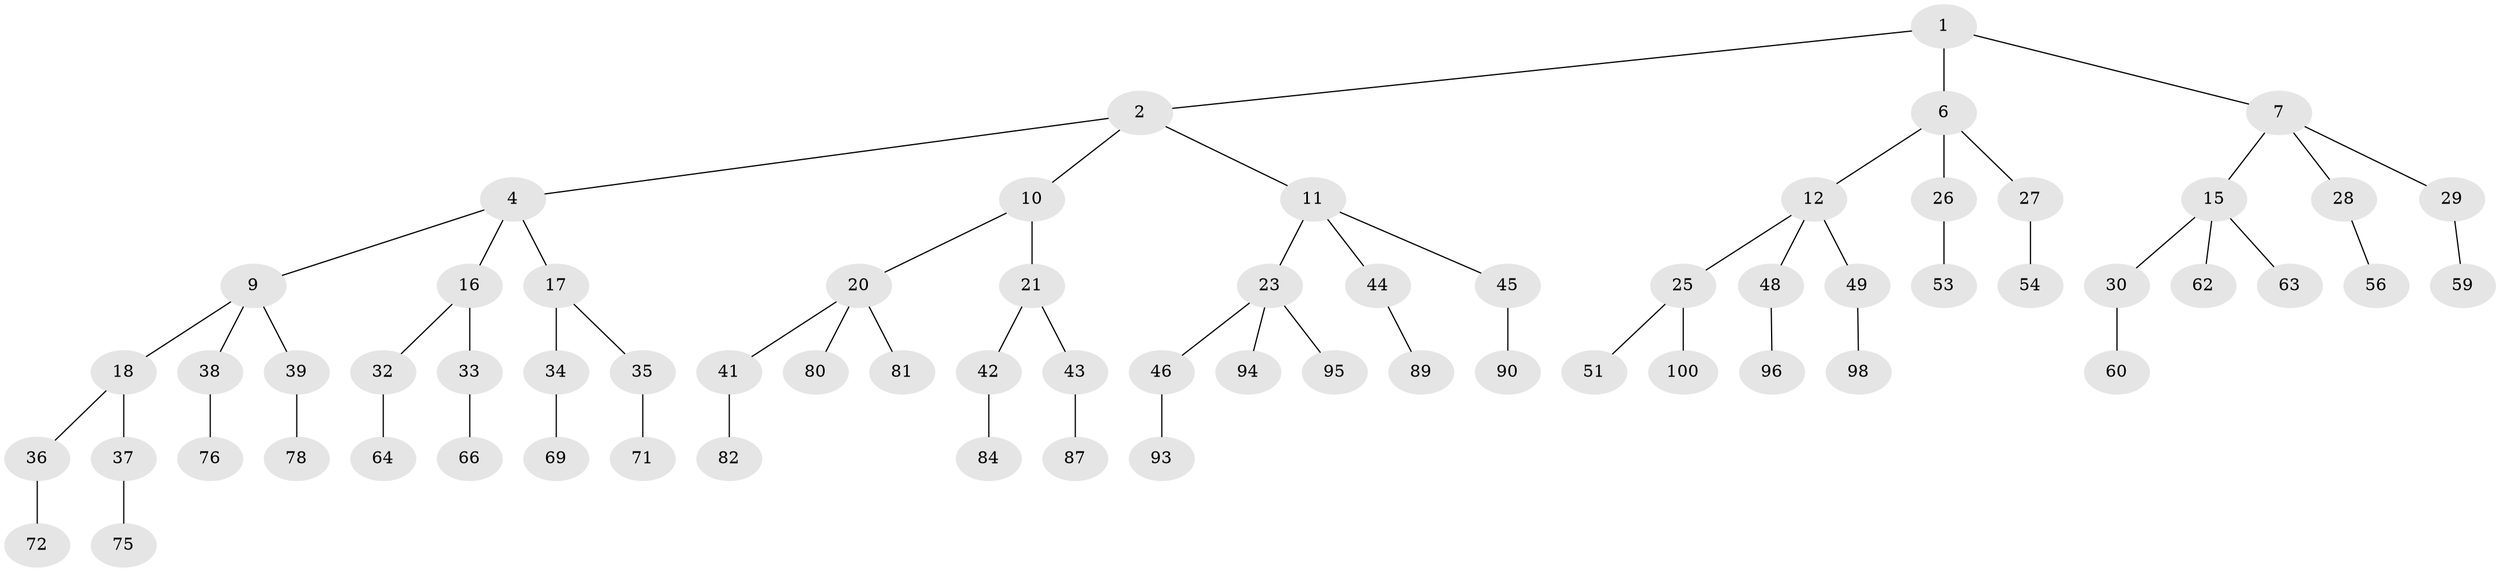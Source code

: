 // original degree distribution, {2: 0.02, 3: 0.48, 1: 0.5}
// Generated by graph-tools (version 1.1) at 2025/38/02/21/25 10:38:56]
// undirected, 67 vertices, 66 edges
graph export_dot {
graph [start="1"]
  node [color=gray90,style=filled];
  1 [super="+3"];
  2 [latent=1,super="+5"];
  4 [latent=0.5,super="+8"];
  6 [latent=0.5,super="+13"];
  7 [latent=0.5,super="+14"];
  9 [latent=0.333333,super="+19"];
  10 [latent=0.333333];
  11 [latent=0.333333,super="+22"];
  12 [latent=0.333333,super="+24"];
  15 [latent=0.333333,super="+31"];
  16 [latent=0.25];
  17 [latent=0.25];
  18 [latent=0.25];
  20 [latent=0.25,super="+40"];
  21 [latent=0.25];
  23 [latent=0.25,super="+47"];
  25 [latent=0.25,super="+50"];
  26 [latent=0.25,super="+52"];
  27 [latent=0.25,super="+55"];
  28 [latent=0.25,super="+57"];
  29 [latent=0.25,super="+58"];
  30 [latent=0.25,super="+61"];
  32 [latent=0.2,super="+65"];
  33 [latent=0.2,super="+67"];
  34 [latent=0.2,super="+68"];
  35 [latent=0.2,super="+70"];
  36 [latent=0.2,super="+73"];
  37 [latent=0.2,super="+74"];
  38 [latent=0.2,super="+77"];
  39 [latent=0.2,super="+79"];
  41 [latent=0.2,super="+83"];
  42 [latent=0.2,super="+85"];
  43 [latent=0.2,super="+86"];
  44 [latent=0.2,super="+88"];
  45 [latent=0.2,super="+91"];
  46 [latent=0.2,super="+92"];
  48 [latent=0.2,super="+97"];
  49 [latent=0.2,super="+99"];
  51 [latent=0.2];
  53 [latent=0.2];
  54 [latent=0.2];
  56 [latent=0.2];
  59 [latent=0.2];
  60 [latent=0.2];
  62 [latent=0.2];
  63 [latent=0.2];
  64 [latent=0.166667];
  66 [latent=0.166667];
  69 [latent=0.166667];
  71 [latent=0.166667];
  72 [latent=0.166667];
  75 [latent=0.166667];
  76 [latent=0.166667];
  78 [latent=0.166667];
  80 [latent=0.166667];
  81 [latent=0.166667];
  82 [latent=0.166667];
  84 [latent=0.166667];
  87 [latent=0.166667];
  89 [latent=0.166667];
  90 [latent=0.166667];
  93 [latent=0.166667];
  94 [latent=0.166667];
  95 [latent=0.166667];
  96 [latent=0.166667];
  98 [latent=0.166667];
  100 [latent=0.166667];
  1 -- 2;
  1 -- 6;
  1 -- 7;
  2 -- 4;
  2 -- 11;
  2 -- 10;
  4 -- 9;
  4 -- 16;
  4 -- 17;
  6 -- 12;
  6 -- 26;
  6 -- 27;
  7 -- 15;
  7 -- 28;
  7 -- 29;
  9 -- 18;
  9 -- 38;
  9 -- 39;
  10 -- 20;
  10 -- 21;
  11 -- 23;
  11 -- 44;
  11 -- 45;
  12 -- 25;
  12 -- 48;
  12 -- 49;
  15 -- 30;
  15 -- 63;
  15 -- 62;
  16 -- 32;
  16 -- 33;
  17 -- 34;
  17 -- 35;
  18 -- 36;
  18 -- 37;
  20 -- 41;
  20 -- 80;
  20 -- 81;
  21 -- 42;
  21 -- 43;
  23 -- 46;
  23 -- 95;
  23 -- 94;
  25 -- 51;
  25 -- 100;
  26 -- 53;
  27 -- 54;
  28 -- 56;
  29 -- 59;
  30 -- 60;
  32 -- 64;
  33 -- 66;
  34 -- 69;
  35 -- 71;
  36 -- 72;
  37 -- 75;
  38 -- 76;
  39 -- 78;
  41 -- 82;
  42 -- 84;
  43 -- 87;
  44 -- 89;
  45 -- 90;
  46 -- 93;
  48 -- 96;
  49 -- 98;
}
